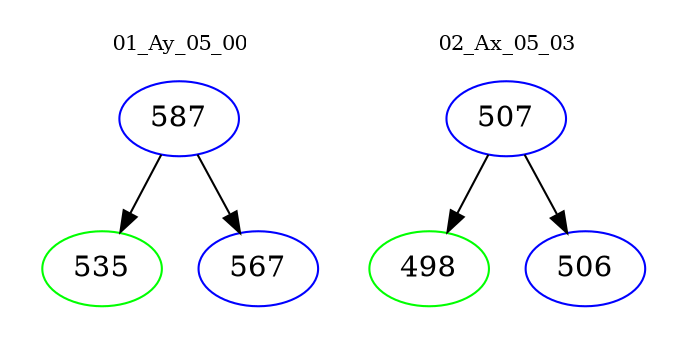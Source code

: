 digraph{
subgraph cluster_0 {
color = white
label = "01_Ay_05_00";
fontsize=10;
T0_587 [label="587", color="blue"]
T0_587 -> T0_535 [color="black"]
T0_535 [label="535", color="green"]
T0_587 -> T0_567 [color="black"]
T0_567 [label="567", color="blue"]
}
subgraph cluster_1 {
color = white
label = "02_Ax_05_03";
fontsize=10;
T1_507 [label="507", color="blue"]
T1_507 -> T1_498 [color="black"]
T1_498 [label="498", color="green"]
T1_507 -> T1_506 [color="black"]
T1_506 [label="506", color="blue"]
}
}
